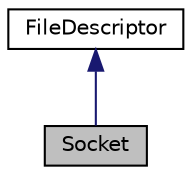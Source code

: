digraph "Socket"
{
 // LATEX_PDF_SIZE
  edge [fontname="Helvetica",fontsize="10",labelfontname="Helvetica",labelfontsize="10"];
  node [fontname="Helvetica",fontsize="10",shape=record];
  Node1 [label="Socket",height=0.2,width=0.4,color="black", fillcolor="grey75", style="filled", fontcolor="black",tooltip="Base class for network sockets (TCP, UDP, etc.)"];
  Node2 -> Node1 [dir="back",color="midnightblue",fontsize="10",style="solid",fontname="Helvetica"];
  Node2 [label="FileDescriptor",height=0.2,width=0.4,color="black", fillcolor="white", style="filled",URL="$classFileDescriptor.html",tooltip="A reference-counted handle to a file descriptor"];
}
